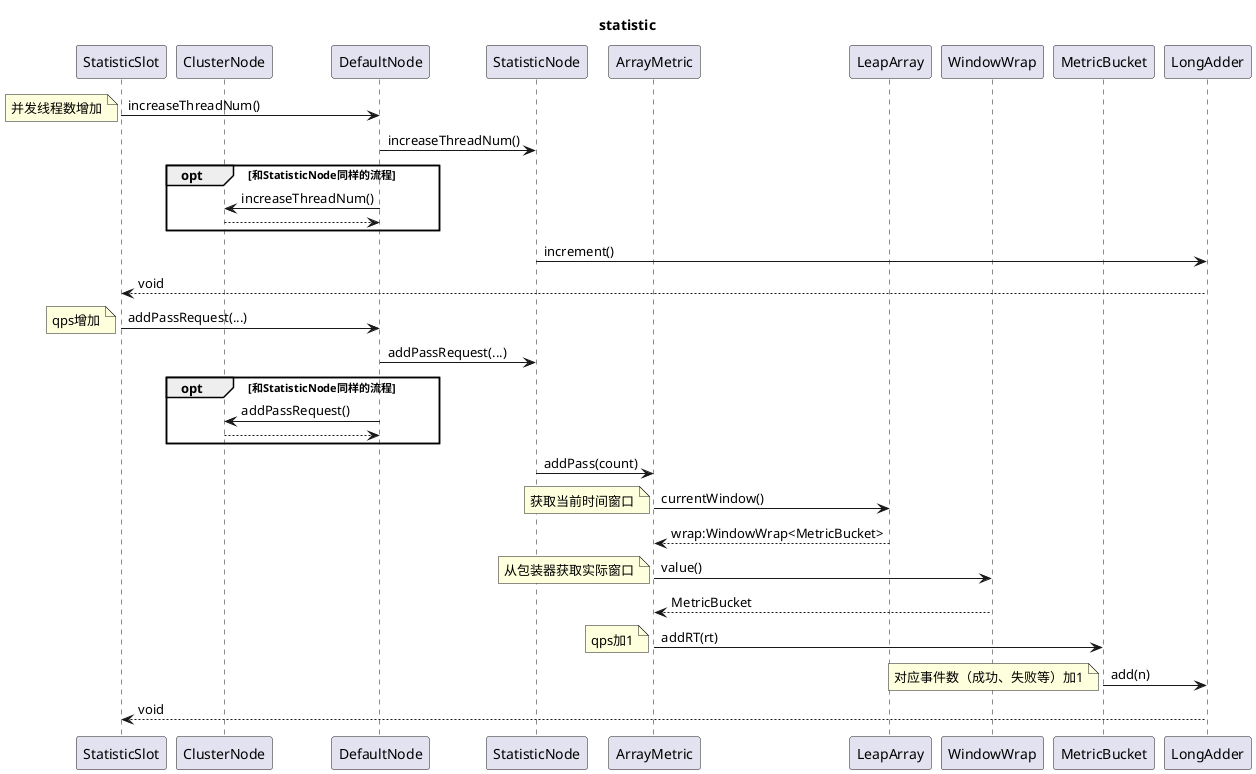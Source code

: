 @startuml
title statistic

participant StatisticSlot as slot
participant ClusterNode as cluster
participant DefaultNode as defaultNode
participant StatisticNode as node
participant ArrayMetric as metric
participant LeapArray as array
participant WindowWrap as wrap
participant MetricBucket as bucket
participant LongAdder as adder

slot -> defaultNode : increaseThreadNum()
note left : 并发线程数增加
defaultNode -> node : increaseThreadNum()
opt 和StatisticNode同样的流程
defaultNode -> cluster : increaseThreadNum()
return
end
node -> adder : increment()
slot <-- adder : void

slot -> defaultNode : addPassRequest(...)
note left : qps增加
defaultNode -> node : addPassRequest(...)
opt 和StatisticNode同样的流程
defaultNode -> cluster : addPassRequest()
return
end
node -> metric : addPass(count)
metric -> array : currentWindow()
note left : 获取当前时间窗口
metric <-- array : wrap:WindowWrap<MetricBucket>
metric -> wrap : value()
note left : 从包装器获取实际窗口
metric <-- wrap : MetricBucket
metric -> bucket : addRT(rt)
note left : qps加1
bucket -> adder : add(n)
note left : 对应事件数（成功、失败等）加1
slot <-- adder : void

@enduml